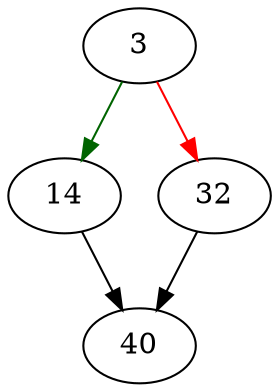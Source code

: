 strict digraph "sqlite3RowidConstraint" {
	// Node definitions.
	3 [entry=true];
	14;
	32;
	40;

	// Edge definitions.
	3 -> 14 [
		color=darkgreen
		cond=true
	];
	3 -> 32 [
		color=red
		cond=false
	];
	14 -> 40;
	32 -> 40;
}